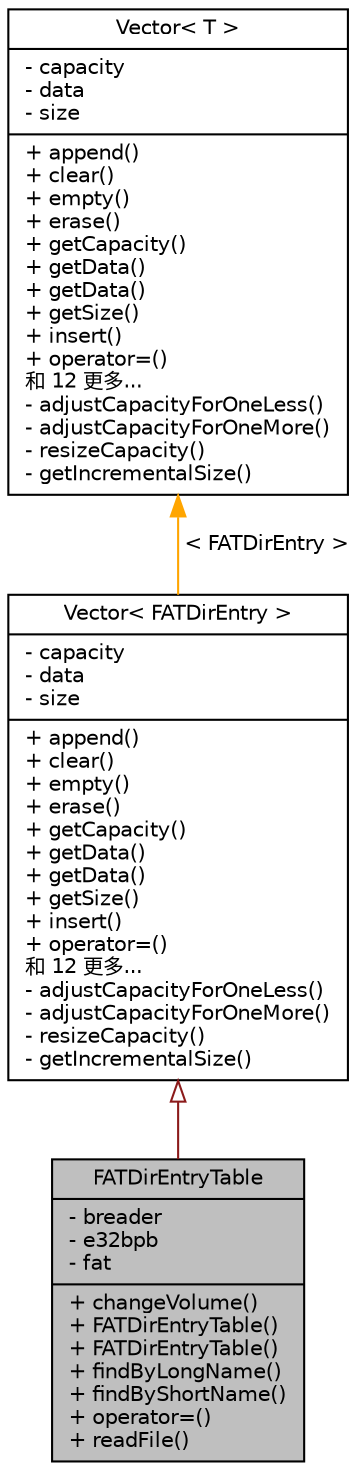 digraph "FATDirEntryTable"
{
  edge [fontname="Helvetica",fontsize="10",labelfontname="Helvetica",labelfontsize="10"];
  node [fontname="Helvetica",fontsize="10",shape=record];
  Node456 [label="{FATDirEntryTable\n|- breader\l- e32bpb\l- fat\l|+ changeVolume()\l+ FATDirEntryTable()\l+ FATDirEntryTable()\l+ findByLongName()\l+ findByShortName()\l+ operator=()\l+ readFile()\l}",height=0.2,width=0.4,color="black", fillcolor="grey75", style="filled", fontcolor="black"];
  Node457 -> Node456 [dir="back",color="firebrick4",fontsize="10",style="solid",arrowtail="onormal",fontname="Helvetica"];
  Node457 [label="{Vector\< FATDirEntry \>\n|- capacity\l- data\l- size\l|+ append()\l+ clear()\l+ empty()\l+ erase()\l+ getCapacity()\l+ getData()\l+ getData()\l+ getSize()\l+ insert()\l+ operator=()\l和 12 更多...\l- adjustCapacityForOneLess()\l- adjustCapacityForOneMore()\l- resizeCapacity()\l- getIncrementalSize()\l}",height=0.2,width=0.4,color="black", fillcolor="white", style="filled",URL="$d5/db2/class_vector.html"];
  Node458 -> Node457 [dir="back",color="orange",fontsize="10",style="solid",label=" \< FATDirEntry \>" ,fontname="Helvetica"];
  Node458 [label="{Vector\< T \>\n|- capacity\l- data\l- size\l|+ append()\l+ clear()\l+ empty()\l+ erase()\l+ getCapacity()\l+ getData()\l+ getData()\l+ getSize()\l+ insert()\l+ operator=()\l和 12 更多...\l- adjustCapacityForOneLess()\l- adjustCapacityForOneMore()\l- resizeCapacity()\l- getIncrementalSize()\l}",height=0.2,width=0.4,color="black", fillcolor="white", style="filled",URL="$d5/db2/class_vector.html"];
}
